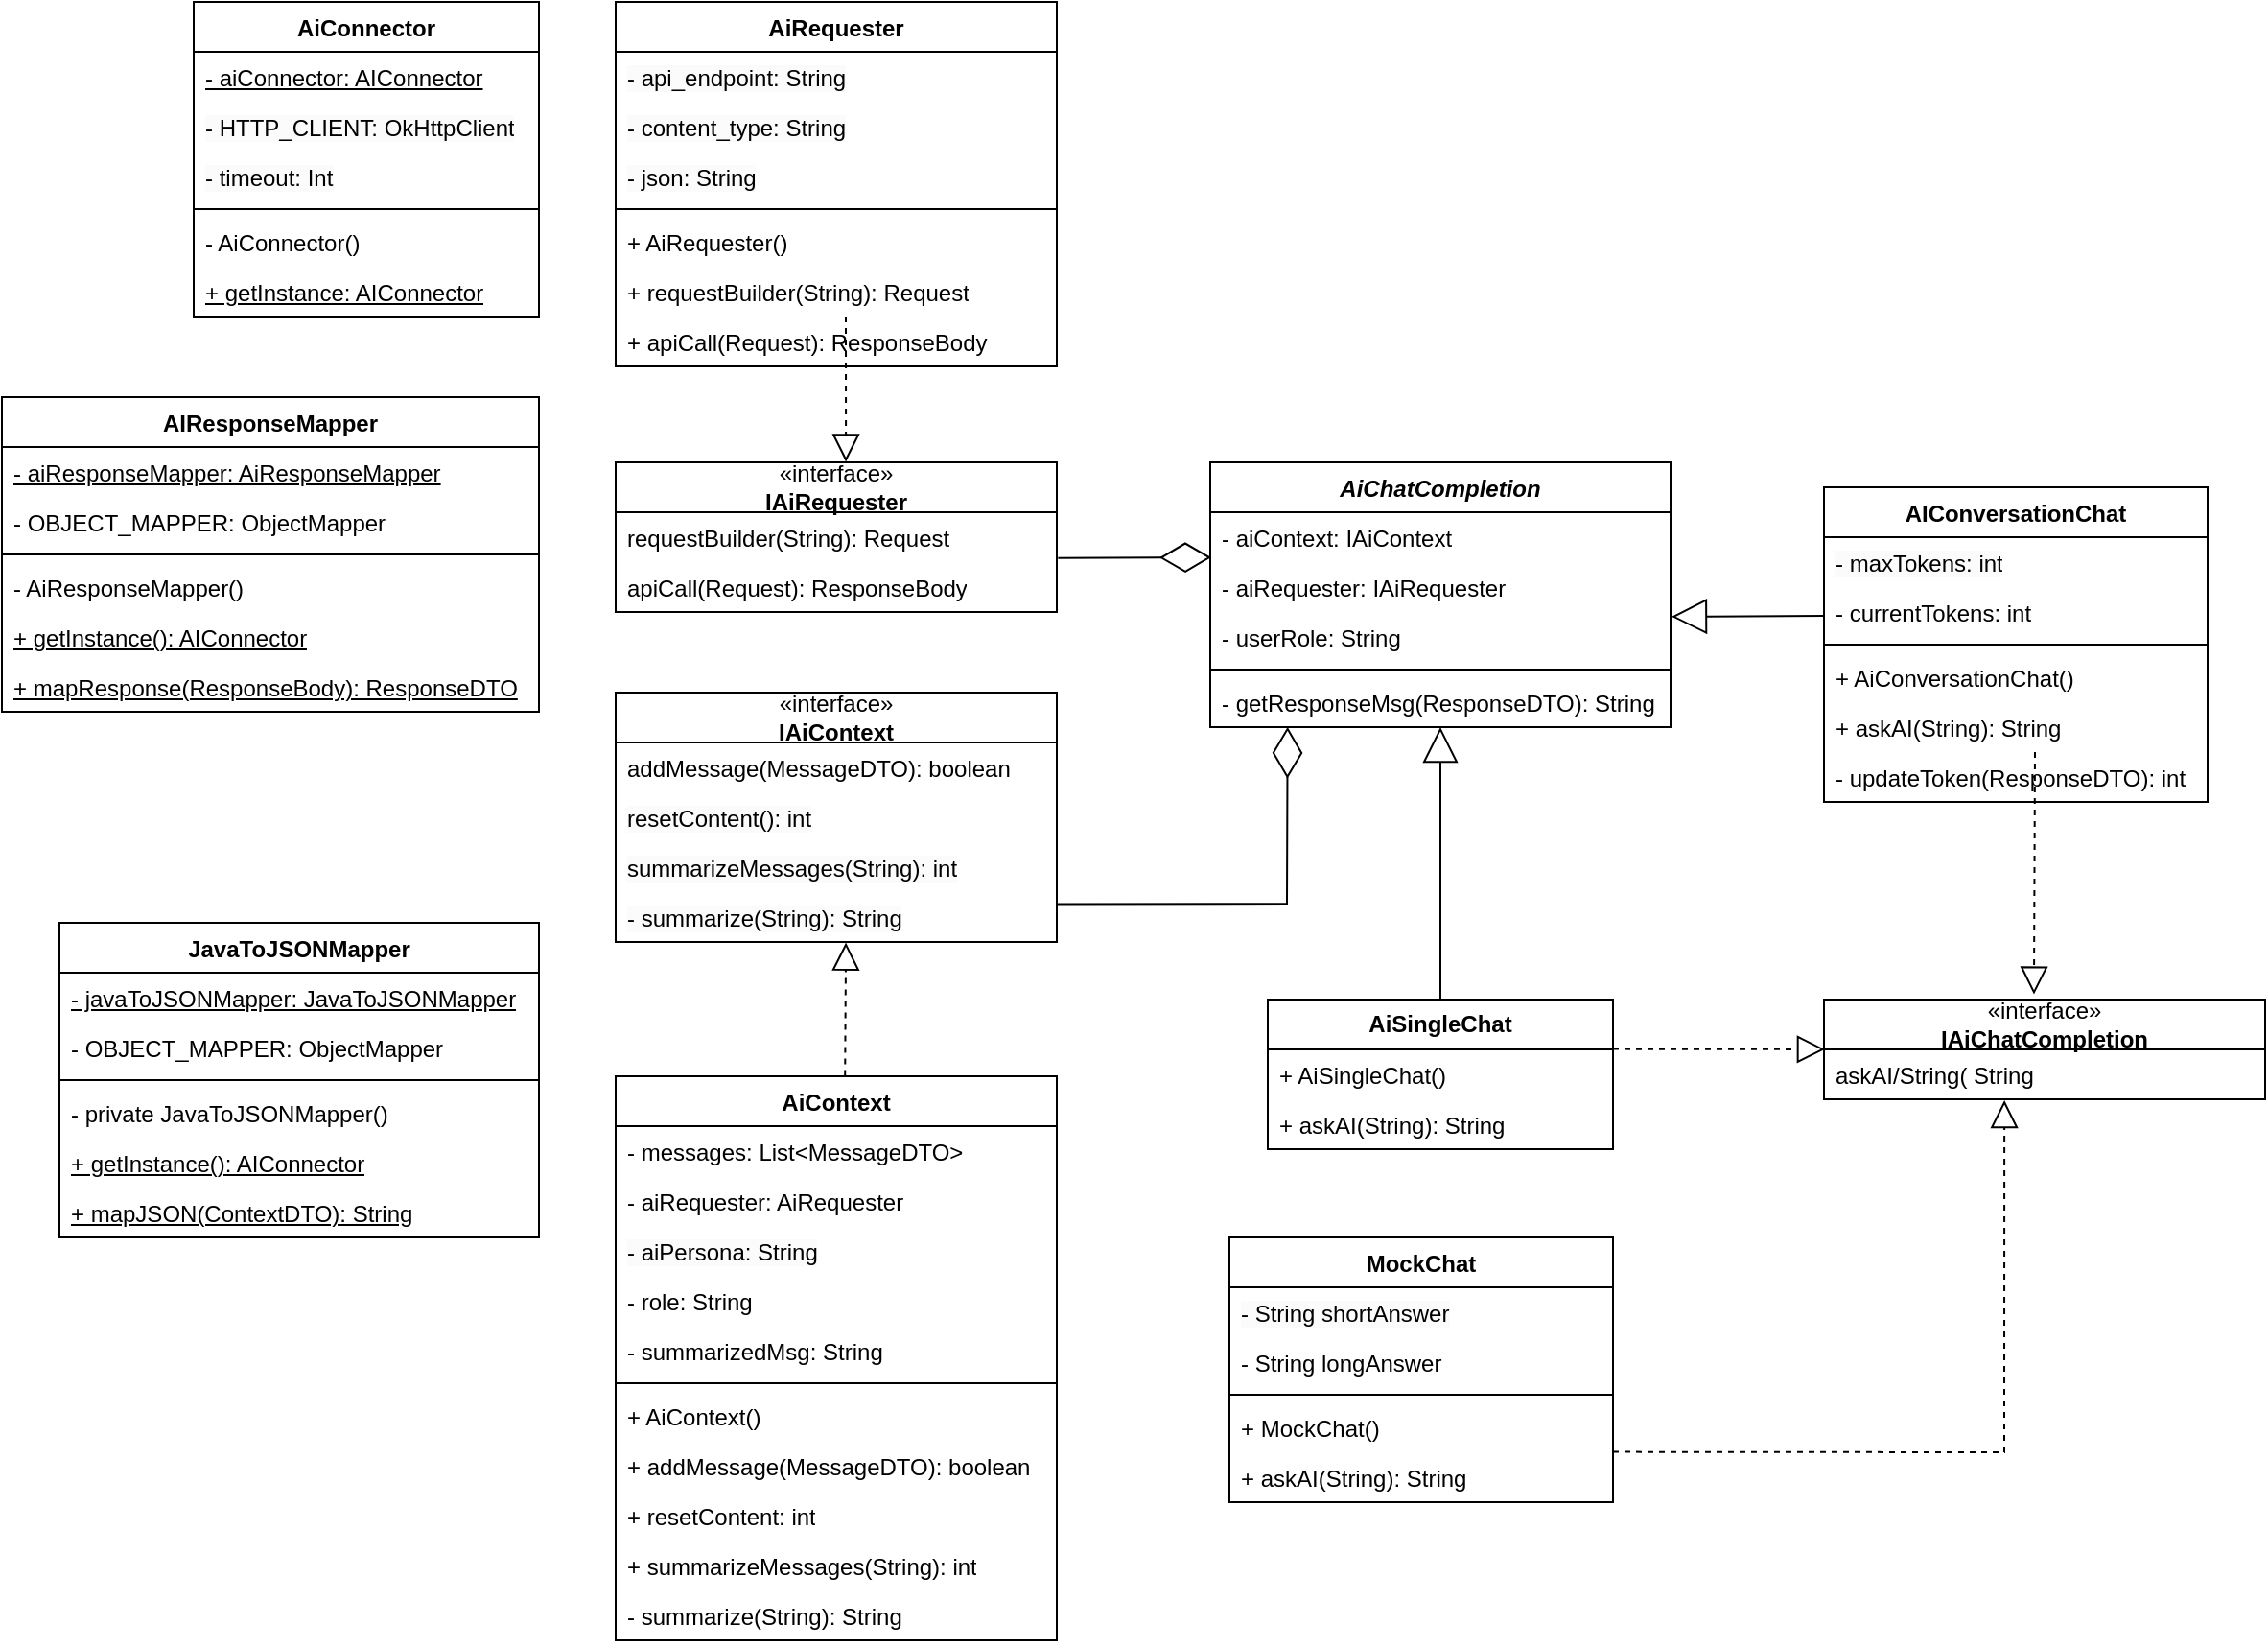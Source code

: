 <mxfile version="24.8.4">
  <diagram name="Seite-1" id="E8jS1rJoGQa-Ca-fYK5Y">
    <mxGraphModel dx="1121" dy="1788" grid="1" gridSize="10" guides="1" tooltips="1" connect="1" arrows="1" fold="1" page="1" pageScale="1" pageWidth="827" pageHeight="1169" math="0" shadow="0">
      <root>
        <mxCell id="0" />
        <mxCell id="1" parent="0" />
        <mxCell id="eQzQo118ROmYaVf0kCKT-9" value="AiConnector" style="swimlane;fontStyle=1;align=center;verticalAlign=top;childLayout=stackLayout;horizontal=1;startSize=26;horizontalStack=0;resizeParent=1;resizeParentMax=0;resizeLast=0;collapsible=1;marginBottom=0;whiteSpace=wrap;html=1;" parent="1" vertex="1">
          <mxGeometry x="460" y="-150" width="180" height="164" as="geometry" />
        </mxCell>
        <mxCell id="eQzQo118ROmYaVf0kCKT-10" value="&lt;u&gt;- aiConnector: AIConnector&lt;/u&gt;" style="text;strokeColor=none;fillColor=none;align=left;verticalAlign=top;spacingLeft=4;spacingRight=4;overflow=hidden;rotatable=0;points=[[0,0.5],[1,0.5]];portConstraint=eastwest;whiteSpace=wrap;html=1;" parent="eQzQo118ROmYaVf0kCKT-9" vertex="1">
          <mxGeometry y="26" width="180" height="26" as="geometry" />
        </mxCell>
        <mxCell id="eQzQo118ROmYaVf0kCKT-14" value="&lt;meta charset=&quot;utf-8&quot;&gt;&lt;span style=&quot;color: rgb(0, 0, 0); font-family: Helvetica; font-size: 12px; font-style: normal; font-variant-ligatures: normal; font-variant-caps: normal; font-weight: 400; letter-spacing: normal; orphans: 2; text-align: left; text-indent: 0px; text-transform: none; widows: 2; word-spacing: 0px; -webkit-text-stroke-width: 0px; white-space: normal; background-color: rgb(251, 251, 251); text-decoration-thickness: initial; text-decoration-style: initial; text-decoration-color: initial; display: inline !important; float: none;&quot;&gt;- HTTP_CLIENT: OkHttpClient&lt;/span&gt;" style="text;strokeColor=none;fillColor=none;align=left;verticalAlign=top;spacingLeft=4;spacingRight=4;overflow=hidden;rotatable=0;points=[[0,0.5],[1,0.5]];portConstraint=eastwest;whiteSpace=wrap;html=1;" parent="eQzQo118ROmYaVf0kCKT-9" vertex="1">
          <mxGeometry y="52" width="180" height="26" as="geometry" />
        </mxCell>
        <mxCell id="eQzQo118ROmYaVf0kCKT-15" value="&lt;meta charset=&quot;utf-8&quot;&gt;&lt;span style=&quot;color: rgb(0, 0, 0); font-family: Helvetica; font-size: 12px; font-style: normal; font-variant-ligatures: normal; font-variant-caps: normal; font-weight: 400; letter-spacing: normal; orphans: 2; text-align: left; text-indent: 0px; text-transform: none; widows: 2; word-spacing: 0px; -webkit-text-stroke-width: 0px; white-space: normal; background-color: rgb(251, 251, 251); text-decoration-thickness: initial; text-decoration-style: initial; text-decoration-color: initial; display: inline !important; float: none;&quot;&gt;- timeout: Int&lt;/span&gt;" style="text;strokeColor=none;fillColor=none;align=left;verticalAlign=top;spacingLeft=4;spacingRight=4;overflow=hidden;rotatable=0;points=[[0,0.5],[1,0.5]];portConstraint=eastwest;whiteSpace=wrap;html=1;" parent="eQzQo118ROmYaVf0kCKT-9" vertex="1">
          <mxGeometry y="78" width="180" height="26" as="geometry" />
        </mxCell>
        <mxCell id="eQzQo118ROmYaVf0kCKT-11" value="" style="line;strokeWidth=1;fillColor=none;align=left;verticalAlign=middle;spacingTop=-1;spacingLeft=3;spacingRight=3;rotatable=0;labelPosition=right;points=[];portConstraint=eastwest;strokeColor=inherit;" parent="eQzQo118ROmYaVf0kCKT-9" vertex="1">
          <mxGeometry y="104" width="180" height="8" as="geometry" />
        </mxCell>
        <mxCell id="M0S4lyaI5lNro2nw0RdP-35" value="- AiConnector()" style="text;strokeColor=none;fillColor=none;align=left;verticalAlign=top;spacingLeft=4;spacingRight=4;overflow=hidden;rotatable=0;points=[[0,0.5],[1,0.5]];portConstraint=eastwest;whiteSpace=wrap;html=1;" vertex="1" parent="eQzQo118ROmYaVf0kCKT-9">
          <mxGeometry y="112" width="180" height="26" as="geometry" />
        </mxCell>
        <mxCell id="eQzQo118ROmYaVf0kCKT-12" value="&lt;u&gt;+ getInstance: AIConnector&lt;/u&gt;" style="text;strokeColor=none;fillColor=none;align=left;verticalAlign=top;spacingLeft=4;spacingRight=4;overflow=hidden;rotatable=0;points=[[0,0.5],[1,0.5]];portConstraint=eastwest;whiteSpace=wrap;html=1;" parent="eQzQo118ROmYaVf0kCKT-9" vertex="1">
          <mxGeometry y="138" width="180" height="26" as="geometry" />
        </mxCell>
        <mxCell id="eQzQo118ROmYaVf0kCKT-39" value="AIResponseMapper" style="swimlane;fontStyle=1;align=center;verticalAlign=top;childLayout=stackLayout;horizontal=1;startSize=26;horizontalStack=0;resizeParent=1;resizeParentMax=0;resizeLast=0;collapsible=1;marginBottom=0;whiteSpace=wrap;html=1;" parent="1" vertex="1">
          <mxGeometry x="360" y="56" width="280" height="164" as="geometry" />
        </mxCell>
        <mxCell id="M0S4lyaI5lNro2nw0RdP-4" value="&lt;u&gt;- aiResponseMapper: AiResponseMapper&lt;/u&gt;" style="text;strokeColor=none;fillColor=none;align=left;verticalAlign=top;spacingLeft=4;spacingRight=4;overflow=hidden;rotatable=0;points=[[0,0.5],[1,0.5]];portConstraint=eastwest;whiteSpace=wrap;html=1;" vertex="1" parent="eQzQo118ROmYaVf0kCKT-39">
          <mxGeometry y="26" width="280" height="26" as="geometry" />
        </mxCell>
        <mxCell id="eQzQo118ROmYaVf0kCKT-40" value="- OBJECT_MAPPER: ObjectMapper" style="text;strokeColor=none;fillColor=none;align=left;verticalAlign=top;spacingLeft=4;spacingRight=4;overflow=hidden;rotatable=0;points=[[0,0.5],[1,0.5]];portConstraint=eastwest;whiteSpace=wrap;html=1;" parent="eQzQo118ROmYaVf0kCKT-39" vertex="1">
          <mxGeometry y="52" width="280" height="26" as="geometry" />
        </mxCell>
        <mxCell id="eQzQo118ROmYaVf0kCKT-41" value="" style="line;strokeWidth=1;fillColor=none;align=left;verticalAlign=middle;spacingTop=-1;spacingLeft=3;spacingRight=3;rotatable=0;labelPosition=right;points=[];portConstraint=eastwest;strokeColor=inherit;" parent="eQzQo118ROmYaVf0kCKT-39" vertex="1">
          <mxGeometry y="78" width="280" height="8" as="geometry" />
        </mxCell>
        <mxCell id="M0S4lyaI5lNro2nw0RdP-7" value="- AiResponseMapper()" style="text;strokeColor=none;fillColor=none;align=left;verticalAlign=top;spacingLeft=4;spacingRight=4;overflow=hidden;rotatable=0;points=[[0,0.5],[1,0.5]];portConstraint=eastwest;whiteSpace=wrap;html=1;" vertex="1" parent="eQzQo118ROmYaVf0kCKT-39">
          <mxGeometry y="86" width="280" height="26" as="geometry" />
        </mxCell>
        <mxCell id="rx8VLLd-Xjzy6bVb0RWl-25" value="&lt;u&gt;+ getInstance(): AIConnector&lt;/u&gt;" style="text;strokeColor=none;fillColor=none;align=left;verticalAlign=top;spacingLeft=4;spacingRight=4;overflow=hidden;rotatable=0;points=[[0,0.5],[1,0.5]];portConstraint=eastwest;whiteSpace=wrap;html=1;" parent="eQzQo118ROmYaVf0kCKT-39" vertex="1">
          <mxGeometry y="112" width="280" height="26" as="geometry" />
        </mxCell>
        <mxCell id="eQzQo118ROmYaVf0kCKT-42" value="&lt;u&gt;+ mapResponse(ResponseBody): ResponseDTO&lt;/u&gt;" style="text;strokeColor=none;fillColor=none;align=left;verticalAlign=top;spacingLeft=4;spacingRight=4;overflow=hidden;rotatable=0;points=[[0,0.5],[1,0.5]];portConstraint=eastwest;whiteSpace=wrap;html=1;" parent="eQzQo118ROmYaVf0kCKT-39" vertex="1">
          <mxGeometry y="138" width="280" height="26" as="geometry" />
        </mxCell>
        <mxCell id="rx8VLLd-Xjzy6bVb0RWl-1" value="AiContext" style="swimlane;fontStyle=1;align=center;verticalAlign=top;childLayout=stackLayout;horizontal=1;startSize=26;horizontalStack=0;resizeParent=1;resizeParentMax=0;resizeLast=0;collapsible=1;marginBottom=0;whiteSpace=wrap;html=1;" parent="1" vertex="1">
          <mxGeometry x="680" y="410" width="230" height="294" as="geometry" />
        </mxCell>
        <mxCell id="rx8VLLd-Xjzy6bVb0RWl-2" value="- messages: List&amp;lt;MessageDTO&amp;gt;" style="text;strokeColor=none;fillColor=none;align=left;verticalAlign=top;spacingLeft=4;spacingRight=4;overflow=hidden;rotatable=0;points=[[0,0.5],[1,0.5]];portConstraint=eastwest;whiteSpace=wrap;html=1;" parent="rx8VLLd-Xjzy6bVb0RWl-1" vertex="1">
          <mxGeometry y="26" width="230" height="26" as="geometry" />
        </mxCell>
        <mxCell id="M0S4lyaI5lNro2nw0RdP-1" value="- aiRequester: AiRequester&lt;div&gt;&lt;br&gt;&lt;/div&gt;" style="text;strokeColor=none;fillColor=none;align=left;verticalAlign=top;spacingLeft=4;spacingRight=4;overflow=hidden;rotatable=0;points=[[0,0.5],[1,0.5]];portConstraint=eastwest;whiteSpace=wrap;html=1;" vertex="1" parent="rx8VLLd-Xjzy6bVb0RWl-1">
          <mxGeometry y="52" width="230" height="26" as="geometry" />
        </mxCell>
        <mxCell id="rx8VLLd-Xjzy6bVb0RWl-3" value="&lt;span style=&quot;color: rgb(0, 0, 0); font-family: Helvetica; font-size: 12px; font-style: normal; font-variant-ligatures: normal; font-variant-caps: normal; font-weight: 400; letter-spacing: normal; orphans: 2; text-align: left; text-indent: 0px; text-transform: none; widows: 2; word-spacing: 0px; -webkit-text-stroke-width: 0px; white-space: normal; background-color: rgb(251, 251, 251); text-decoration-thickness: initial; text-decoration-style: initial; text-decoration-color: initial; display: inline !important; float: none;&quot;&gt;- aiPersona: String&lt;/span&gt;" style="text;strokeColor=none;fillColor=none;align=left;verticalAlign=top;spacingLeft=4;spacingRight=4;overflow=hidden;rotatable=0;points=[[0,0.5],[1,0.5]];portConstraint=eastwest;whiteSpace=wrap;html=1;" parent="rx8VLLd-Xjzy6bVb0RWl-1" vertex="1">
          <mxGeometry y="78" width="230" height="26" as="geometry" />
        </mxCell>
        <mxCell id="P8J7dN06Iqd_PMCmUy97-24" value="- role: String" style="text;strokeColor=none;fillColor=none;align=left;verticalAlign=top;spacingLeft=4;spacingRight=4;overflow=hidden;rotatable=0;points=[[0,0.5],[1,0.5]];portConstraint=eastwest;whiteSpace=wrap;html=1;" parent="rx8VLLd-Xjzy6bVb0RWl-1" vertex="1">
          <mxGeometry y="104" width="230" height="26" as="geometry" />
        </mxCell>
        <mxCell id="M0S4lyaI5lNro2nw0RdP-2" value="- summarizedMsg: String" style="text;strokeColor=none;fillColor=none;align=left;verticalAlign=top;spacingLeft=4;spacingRight=4;overflow=hidden;rotatable=0;points=[[0,0.5],[1,0.5]];portConstraint=eastwest;whiteSpace=wrap;html=1;" vertex="1" parent="rx8VLLd-Xjzy6bVb0RWl-1">
          <mxGeometry y="130" width="230" height="26" as="geometry" />
        </mxCell>
        <mxCell id="rx8VLLd-Xjzy6bVb0RWl-8" value="" style="line;strokeWidth=1;fillColor=none;align=left;verticalAlign=middle;spacingTop=-1;spacingLeft=3;spacingRight=3;rotatable=0;labelPosition=right;points=[];portConstraint=eastwest;strokeColor=inherit;" parent="rx8VLLd-Xjzy6bVb0RWl-1" vertex="1">
          <mxGeometry y="156" width="230" height="8" as="geometry" />
        </mxCell>
        <mxCell id="M0S4lyaI5lNro2nw0RdP-39" value="+ AiContext()" style="text;strokeColor=none;fillColor=none;align=left;verticalAlign=top;spacingLeft=4;spacingRight=4;overflow=hidden;rotatable=0;points=[[0,0.5],[1,0.5]];portConstraint=eastwest;whiteSpace=wrap;html=1;" vertex="1" parent="rx8VLLd-Xjzy6bVb0RWl-1">
          <mxGeometry y="164" width="230" height="26" as="geometry" />
        </mxCell>
        <mxCell id="rx8VLLd-Xjzy6bVb0RWl-9" value="+ addMessage(MessageDTO): boolean" style="text;strokeColor=none;fillColor=none;align=left;verticalAlign=top;spacingLeft=4;spacingRight=4;overflow=hidden;rotatable=0;points=[[0,0.5],[1,0.5]];portConstraint=eastwest;whiteSpace=wrap;html=1;" parent="rx8VLLd-Xjzy6bVb0RWl-1" vertex="1">
          <mxGeometry y="190" width="230" height="26" as="geometry" />
        </mxCell>
        <mxCell id="rx8VLLd-Xjzy6bVb0RWl-10" value="+ resetContent: int" style="text;strokeColor=none;fillColor=none;align=left;verticalAlign=top;spacingLeft=4;spacingRight=4;overflow=hidden;rotatable=0;points=[[0,0.5],[1,0.5]];portConstraint=eastwest;whiteSpace=wrap;html=1;" parent="rx8VLLd-Xjzy6bVb0RWl-1" vertex="1">
          <mxGeometry y="216" width="230" height="26" as="geometry" />
        </mxCell>
        <mxCell id="P8J7dN06Iqd_PMCmUy97-20" value="+ summarizeMessages(String): int" style="text;strokeColor=none;fillColor=none;align=left;verticalAlign=top;spacingLeft=4;spacingRight=4;overflow=hidden;rotatable=0;points=[[0,0.5],[1,0.5]];portConstraint=eastwest;whiteSpace=wrap;html=1;" parent="rx8VLLd-Xjzy6bVb0RWl-1" vertex="1">
          <mxGeometry y="242" width="230" height="26" as="geometry" />
        </mxCell>
        <mxCell id="rx8VLLd-Xjzy6bVb0RWl-12" value="- summarize(String): String" style="text;strokeColor=none;fillColor=none;align=left;verticalAlign=top;spacingLeft=4;spacingRight=4;overflow=hidden;rotatable=0;points=[[0,0.5],[1,0.5]];portConstraint=eastwest;whiteSpace=wrap;html=1;" parent="rx8VLLd-Xjzy6bVb0RWl-1" vertex="1">
          <mxGeometry y="268" width="230" height="26" as="geometry" />
        </mxCell>
        <mxCell id="rx8VLLd-Xjzy6bVb0RWl-26" value="JavaToJSONMapper" style="swimlane;fontStyle=1;align=center;verticalAlign=top;childLayout=stackLayout;horizontal=1;startSize=26;horizontalStack=0;resizeParent=1;resizeParentMax=0;resizeLast=0;collapsible=1;marginBottom=0;whiteSpace=wrap;html=1;" parent="1" vertex="1">
          <mxGeometry x="390" y="330" width="250" height="164" as="geometry" />
        </mxCell>
        <mxCell id="M0S4lyaI5lNro2nw0RdP-5" value="&lt;u&gt;- javaToJSONMapper: JavaToJSONMapper&lt;/u&gt;" style="text;strokeColor=none;fillColor=none;align=left;verticalAlign=top;spacingLeft=4;spacingRight=4;overflow=hidden;rotatable=0;points=[[0,0.5],[1,0.5]];portConstraint=eastwest;whiteSpace=wrap;html=1;" vertex="1" parent="rx8VLLd-Xjzy6bVb0RWl-26">
          <mxGeometry y="26" width="250" height="26" as="geometry" />
        </mxCell>
        <mxCell id="rx8VLLd-Xjzy6bVb0RWl-27" value="- OBJECT_MAPPER: ObjectMapper" style="text;strokeColor=none;fillColor=none;align=left;verticalAlign=top;spacingLeft=4;spacingRight=4;overflow=hidden;rotatable=0;points=[[0,0.5],[1,0.5]];portConstraint=eastwest;whiteSpace=wrap;html=1;" parent="rx8VLLd-Xjzy6bVb0RWl-26" vertex="1">
          <mxGeometry y="52" width="250" height="26" as="geometry" />
        </mxCell>
        <mxCell id="rx8VLLd-Xjzy6bVb0RWl-28" value="" style="line;strokeWidth=1;fillColor=none;align=left;verticalAlign=middle;spacingTop=-1;spacingLeft=3;spacingRight=3;rotatable=0;labelPosition=right;points=[];portConstraint=eastwest;strokeColor=inherit;" parent="rx8VLLd-Xjzy6bVb0RWl-26" vertex="1">
          <mxGeometry y="78" width="250" height="8" as="geometry" />
        </mxCell>
        <mxCell id="M0S4lyaI5lNro2nw0RdP-6" value="- private JavaToJSONMapper()" style="text;strokeColor=none;fillColor=none;align=left;verticalAlign=top;spacingLeft=4;spacingRight=4;overflow=hidden;rotatable=0;points=[[0,0.5],[1,0.5]];portConstraint=eastwest;whiteSpace=wrap;html=1;" vertex="1" parent="rx8VLLd-Xjzy6bVb0RWl-26">
          <mxGeometry y="86" width="250" height="26" as="geometry" />
        </mxCell>
        <mxCell id="rx8VLLd-Xjzy6bVb0RWl-29" value="&lt;u&gt;+ getInstance(): AIConnector&lt;/u&gt;" style="text;strokeColor=none;fillColor=none;align=left;verticalAlign=top;spacingLeft=4;spacingRight=4;overflow=hidden;rotatable=0;points=[[0,0.5],[1,0.5]];portConstraint=eastwest;whiteSpace=wrap;html=1;" parent="rx8VLLd-Xjzy6bVb0RWl-26" vertex="1">
          <mxGeometry y="112" width="250" height="26" as="geometry" />
        </mxCell>
        <mxCell id="rx8VLLd-Xjzy6bVb0RWl-30" value="&lt;u&gt;+ mapJSON(ContextDTO): String&lt;/u&gt;" style="text;strokeColor=none;fillColor=none;align=left;verticalAlign=top;spacingLeft=4;spacingRight=4;overflow=hidden;rotatable=0;points=[[0,0.5],[1,0.5]];portConstraint=eastwest;whiteSpace=wrap;html=1;" parent="rx8VLLd-Xjzy6bVb0RWl-26" vertex="1">
          <mxGeometry y="138" width="250" height="26" as="geometry" />
        </mxCell>
        <mxCell id="rx8VLLd-Xjzy6bVb0RWl-31" value="&lt;i&gt;AiChatCompletion&lt;/i&gt;" style="swimlane;fontStyle=1;align=center;verticalAlign=top;childLayout=stackLayout;horizontal=1;startSize=26;horizontalStack=0;resizeParent=1;resizeParentMax=0;resizeLast=0;collapsible=1;marginBottom=0;whiteSpace=wrap;html=1;" parent="1" vertex="1">
          <mxGeometry x="990" y="90" width="240" height="138" as="geometry" />
        </mxCell>
        <mxCell id="rx8VLLd-Xjzy6bVb0RWl-32" value="- aiContext: IAiContext" style="text;strokeColor=none;fillColor=none;align=left;verticalAlign=top;spacingLeft=4;spacingRight=4;overflow=hidden;rotatable=0;points=[[0,0.5],[1,0.5]];portConstraint=eastwest;whiteSpace=wrap;html=1;" parent="rx8VLLd-Xjzy6bVb0RWl-31" vertex="1">
          <mxGeometry y="26" width="240" height="26" as="geometry" />
        </mxCell>
        <mxCell id="rx8VLLd-Xjzy6bVb0RWl-57" value="- aiRequester: IAiRequester" style="text;strokeColor=none;fillColor=none;align=left;verticalAlign=top;spacingLeft=4;spacingRight=4;overflow=hidden;rotatable=0;points=[[0,0.5],[1,0.5]];portConstraint=eastwest;whiteSpace=wrap;html=1;" parent="rx8VLLd-Xjzy6bVb0RWl-31" vertex="1">
          <mxGeometry y="52" width="240" height="26" as="geometry" />
        </mxCell>
        <mxCell id="M0S4lyaI5lNro2nw0RdP-3" value="- userRole: String" style="text;strokeColor=none;fillColor=none;align=left;verticalAlign=top;spacingLeft=4;spacingRight=4;overflow=hidden;rotatable=0;points=[[0,0.5],[1,0.5]];portConstraint=eastwest;whiteSpace=wrap;html=1;" vertex="1" parent="rx8VLLd-Xjzy6bVb0RWl-31">
          <mxGeometry y="78" width="240" height="26" as="geometry" />
        </mxCell>
        <mxCell id="rx8VLLd-Xjzy6bVb0RWl-34" value="" style="line;strokeWidth=1;fillColor=none;align=left;verticalAlign=middle;spacingTop=-1;spacingLeft=3;spacingRight=3;rotatable=0;labelPosition=right;points=[];portConstraint=eastwest;strokeColor=inherit;" parent="rx8VLLd-Xjzy6bVb0RWl-31" vertex="1">
          <mxGeometry y="104" width="240" height="8" as="geometry" />
        </mxCell>
        <mxCell id="rx8VLLd-Xjzy6bVb0RWl-58" value="- getResponseMsg(ResponseDTO): String" style="text;strokeColor=none;fillColor=none;align=left;verticalAlign=top;spacingLeft=4;spacingRight=4;overflow=hidden;rotatable=0;points=[[0,0.5],[1,0.5]];portConstraint=eastwest;whiteSpace=wrap;html=1;" parent="rx8VLLd-Xjzy6bVb0RWl-31" vertex="1">
          <mxGeometry y="112" width="240" height="26" as="geometry" />
        </mxCell>
        <mxCell id="rx8VLLd-Xjzy6bVb0RWl-45" value="&lt;b&gt;AiSingleChat&lt;/b&gt;" style="swimlane;fontStyle=0;childLayout=stackLayout;horizontal=1;startSize=26;fillColor=none;horizontalStack=0;resizeParent=1;resizeParentMax=0;resizeLast=0;collapsible=1;marginBottom=0;whiteSpace=wrap;html=1;" parent="1" vertex="1">
          <mxGeometry x="1020" y="370" width="180" height="78" as="geometry" />
        </mxCell>
        <mxCell id="M0S4lyaI5lNro2nw0RdP-59" value="+ AiSingleChat()" style="text;strokeColor=none;fillColor=none;align=left;verticalAlign=top;spacingLeft=4;spacingRight=4;overflow=hidden;rotatable=0;points=[[0,0.5],[1,0.5]];portConstraint=eastwest;whiteSpace=wrap;html=1;" vertex="1" parent="rx8VLLd-Xjzy6bVb0RWl-45">
          <mxGeometry y="26" width="180" height="26" as="geometry" />
        </mxCell>
        <mxCell id="rx8VLLd-Xjzy6bVb0RWl-46" value="+ askAI(String): String" style="text;strokeColor=none;fillColor=none;align=left;verticalAlign=top;spacingLeft=4;spacingRight=4;overflow=hidden;rotatable=0;points=[[0,0.5],[1,0.5]];portConstraint=eastwest;whiteSpace=wrap;html=1;" parent="rx8VLLd-Xjzy6bVb0RWl-45" vertex="1">
          <mxGeometry y="52" width="180" height="26" as="geometry" />
        </mxCell>
        <mxCell id="rx8VLLd-Xjzy6bVb0RWl-49" value="&lt;b&gt;AIConversationChat&lt;/b&gt;" style="swimlane;fontStyle=0;align=center;verticalAlign=top;childLayout=stackLayout;horizontal=1;startSize=26;horizontalStack=0;resizeParent=1;resizeParentMax=0;resizeLast=0;collapsible=1;marginBottom=0;whiteSpace=wrap;html=1;" parent="1" vertex="1">
          <mxGeometry x="1310" y="103" width="200" height="164" as="geometry" />
        </mxCell>
        <mxCell id="rx8VLLd-Xjzy6bVb0RWl-51" value="&lt;span style=&quot;color: rgb(0, 0, 0); font-family: Helvetica; font-size: 12px; font-style: normal; font-variant-ligatures: normal; font-variant-caps: normal; font-weight: 400; letter-spacing: normal; orphans: 2; text-align: left; text-indent: 0px; text-transform: none; widows: 2; word-spacing: 0px; -webkit-text-stroke-width: 0px; white-space: normal; background-color: rgb(251, 251, 251); text-decoration-thickness: initial; text-decoration-style: initial; text-decoration-color: initial; display: inline !important; float: none;&quot;&gt;- maxTokens: int&lt;/span&gt;" style="text;strokeColor=none;fillColor=none;align=left;verticalAlign=top;spacingLeft=4;spacingRight=4;overflow=hidden;rotatable=0;points=[[0,0.5],[1,0.5]];portConstraint=eastwest;whiteSpace=wrap;html=1;" parent="rx8VLLd-Xjzy6bVb0RWl-49" vertex="1">
          <mxGeometry y="26" width="200" height="26" as="geometry" />
        </mxCell>
        <mxCell id="rx8VLLd-Xjzy6bVb0RWl-52" value="- currentTokens: int" style="text;strokeColor=none;fillColor=none;align=left;verticalAlign=top;spacingLeft=4;spacingRight=4;overflow=hidden;rotatable=0;points=[[0,0.5],[1,0.5]];portConstraint=eastwest;whiteSpace=wrap;html=1;" parent="rx8VLLd-Xjzy6bVb0RWl-49" vertex="1">
          <mxGeometry y="52" width="200" height="26" as="geometry" />
        </mxCell>
        <mxCell id="rx8VLLd-Xjzy6bVb0RWl-53" value="" style="line;strokeWidth=1;fillColor=none;align=left;verticalAlign=middle;spacingTop=-1;spacingLeft=3;spacingRight=3;rotatable=0;labelPosition=right;points=[];portConstraint=eastwest;strokeColor=inherit;" parent="rx8VLLd-Xjzy6bVb0RWl-49" vertex="1">
          <mxGeometry y="78" width="200" height="8" as="geometry" />
        </mxCell>
        <mxCell id="M0S4lyaI5lNro2nw0RdP-60" value="&lt;span style=&quot;font-style: normal;&quot;&gt;+ AiConversationChat()&lt;/span&gt;" style="text;strokeColor=none;fillColor=none;align=left;verticalAlign=top;spacingLeft=4;spacingRight=4;overflow=hidden;rotatable=0;points=[[0,0.5],[1,0.5]];portConstraint=eastwest;whiteSpace=wrap;html=1;fontStyle=2" vertex="1" parent="rx8VLLd-Xjzy6bVb0RWl-49">
          <mxGeometry y="86" width="200" height="26" as="geometry" />
        </mxCell>
        <mxCell id="rx8VLLd-Xjzy6bVb0RWl-54" value="&lt;span style=&quot;font-style: normal;&quot;&gt;+ askAI(String): String&lt;/span&gt;" style="text;strokeColor=none;fillColor=none;align=left;verticalAlign=top;spacingLeft=4;spacingRight=4;overflow=hidden;rotatable=0;points=[[0,0.5],[1,0.5]];portConstraint=eastwest;whiteSpace=wrap;html=1;fontStyle=2" parent="rx8VLLd-Xjzy6bVb0RWl-49" vertex="1">
          <mxGeometry y="112" width="200" height="26" as="geometry" />
        </mxCell>
        <mxCell id="rx8VLLd-Xjzy6bVb0RWl-60" value="&lt;span style=&quot;font-style: normal;&quot;&gt;- updateToken(ResponseDTO): int&lt;/span&gt;" style="text;strokeColor=none;fillColor=none;align=left;verticalAlign=top;spacingLeft=4;spacingRight=4;overflow=hidden;rotatable=0;points=[[0,0.5],[1,0.5]];portConstraint=eastwest;whiteSpace=wrap;html=1;fontStyle=2" parent="rx8VLLd-Xjzy6bVb0RWl-49" vertex="1">
          <mxGeometry y="138" width="200" height="26" as="geometry" />
        </mxCell>
        <mxCell id="P8J7dN06Iqd_PMCmUy97-4" value="AiRequester" style="swimlane;fontStyle=1;align=center;verticalAlign=top;childLayout=stackLayout;horizontal=1;startSize=26;horizontalStack=0;resizeParent=1;resizeParentMax=0;resizeLast=0;collapsible=1;marginBottom=0;whiteSpace=wrap;html=1;" parent="1" vertex="1">
          <mxGeometry x="680" y="-150" width="230" height="190" as="geometry" />
        </mxCell>
        <mxCell id="P8J7dN06Iqd_PMCmUy97-23" value="&lt;span style=&quot;color: rgb(0, 0, 0); font-family: Helvetica; font-size: 12px; font-style: normal; font-variant-ligatures: normal; font-variant-caps: normal; font-weight: 400; letter-spacing: normal; orphans: 2; text-align: left; text-indent: 0px; text-transform: none; widows: 2; word-spacing: 0px; -webkit-text-stroke-width: 0px; white-space: normal; background-color: rgb(251, 251, 251); text-decoration-thickness: initial; text-decoration-style: initial; text-decoration-color: initial; display: inline !important; float: none;&quot;&gt;- api_endpoint: String&lt;/span&gt;" style="text;strokeColor=none;fillColor=none;align=left;verticalAlign=top;spacingLeft=4;spacingRight=4;overflow=hidden;rotatable=0;points=[[0,0.5],[1,0.5]];portConstraint=eastwest;whiteSpace=wrap;html=1;" parent="P8J7dN06Iqd_PMCmUy97-4" vertex="1">
          <mxGeometry y="26" width="230" height="26" as="geometry" />
        </mxCell>
        <mxCell id="P8J7dN06Iqd_PMCmUy97-22" value="&lt;span style=&quot;color: rgb(0, 0, 0); font-family: Helvetica; font-size: 12px; font-style: normal; font-variant-ligatures: normal; font-variant-caps: normal; font-weight: 400; letter-spacing: normal; orphans: 2; text-align: left; text-indent: 0px; text-transform: none; widows: 2; word-spacing: 0px; -webkit-text-stroke-width: 0px; white-space: normal; background-color: rgb(251, 251, 251); text-decoration-thickness: initial; text-decoration-style: initial; text-decoration-color: initial; display: inline !important; float: none;&quot;&gt;- content_type: String&lt;/span&gt;" style="text;strokeColor=none;fillColor=none;align=left;verticalAlign=top;spacingLeft=4;spacingRight=4;overflow=hidden;rotatable=0;points=[[0,0.5],[1,0.5]];portConstraint=eastwest;whiteSpace=wrap;html=1;" parent="P8J7dN06Iqd_PMCmUy97-4" vertex="1">
          <mxGeometry y="52" width="230" height="26" as="geometry" />
        </mxCell>
        <mxCell id="P8J7dN06Iqd_PMCmUy97-21" value="&lt;meta charset=&quot;utf-8&quot;&gt;&lt;span style=&quot;color: rgb(0, 0, 0); font-family: Helvetica; font-size: 12px; font-style: normal; font-variant-ligatures: normal; font-variant-caps: normal; font-weight: 400; letter-spacing: normal; orphans: 2; text-align: left; text-indent: 0px; text-transform: none; widows: 2; word-spacing: 0px; -webkit-text-stroke-width: 0px; white-space: normal; background-color: rgb(251, 251, 251); text-decoration-thickness: initial; text-decoration-style: initial; text-decoration-color: initial; display: inline !important; float: none;&quot;&gt;- json: String&lt;/span&gt;" style="text;strokeColor=none;fillColor=none;align=left;verticalAlign=top;spacingLeft=4;spacingRight=4;overflow=hidden;rotatable=0;points=[[0,0.5],[1,0.5]];portConstraint=eastwest;whiteSpace=wrap;html=1;" parent="P8J7dN06Iqd_PMCmUy97-4" vertex="1">
          <mxGeometry y="78" width="230" height="26" as="geometry" />
        </mxCell>
        <mxCell id="P8J7dN06Iqd_PMCmUy97-7" value="" style="line;strokeWidth=1;fillColor=none;align=left;verticalAlign=middle;spacingTop=-1;spacingLeft=3;spacingRight=3;rotatable=0;labelPosition=right;points=[];portConstraint=eastwest;strokeColor=inherit;" parent="P8J7dN06Iqd_PMCmUy97-4" vertex="1">
          <mxGeometry y="104" width="230" height="8" as="geometry" />
        </mxCell>
        <mxCell id="M0S4lyaI5lNro2nw0RdP-36" value="+ AiRequester()" style="text;strokeColor=none;fillColor=none;align=left;verticalAlign=top;spacingLeft=4;spacingRight=4;overflow=hidden;rotatable=0;points=[[0,0.5],[1,0.5]];portConstraint=eastwest;whiteSpace=wrap;html=1;" vertex="1" parent="P8J7dN06Iqd_PMCmUy97-4">
          <mxGeometry y="112" width="230" height="26" as="geometry" />
        </mxCell>
        <mxCell id="P8J7dN06Iqd_PMCmUy97-9" value="+ requestBuilder(String): Request" style="text;strokeColor=none;fillColor=none;align=left;verticalAlign=top;spacingLeft=4;spacingRight=4;overflow=hidden;rotatable=0;points=[[0,0.5],[1,0.5]];portConstraint=eastwest;whiteSpace=wrap;html=1;" parent="P8J7dN06Iqd_PMCmUy97-4" vertex="1">
          <mxGeometry y="138" width="230" height="26" as="geometry" />
        </mxCell>
        <mxCell id="P8J7dN06Iqd_PMCmUy97-10" value="+ apiCall(Request): ResponseBody" style="text;strokeColor=none;fillColor=none;align=left;verticalAlign=top;spacingLeft=4;spacingRight=4;overflow=hidden;rotatable=0;points=[[0,0.5],[1,0.5]];portConstraint=eastwest;whiteSpace=wrap;html=1;" parent="P8J7dN06Iqd_PMCmUy97-4" vertex="1">
          <mxGeometry y="164" width="230" height="26" as="geometry" />
        </mxCell>
        <mxCell id="P8J7dN06Iqd_PMCmUy97-16" value="" style="endArrow=block;endSize=16;endFill=0;html=1;rounded=0;exitX=0.5;exitY=0;exitDx=0;exitDy=0;entryX=0.5;entryY=1;entryDx=0;entryDy=0;" parent="1" source="rx8VLLd-Xjzy6bVb0RWl-45" target="rx8VLLd-Xjzy6bVb0RWl-31" edge="1">
          <mxGeometry width="160" relative="1" as="geometry">
            <mxPoint x="810" y="320" as="sourcePoint" />
            <mxPoint x="1110" y="280" as="targetPoint" />
          </mxGeometry>
        </mxCell>
        <mxCell id="P8J7dN06Iqd_PMCmUy97-17" value="" style="endArrow=block;endSize=16;endFill=0;html=1;rounded=0;exitX=0;exitY=0.577;exitDx=0;exitDy=0;exitPerimeter=0;entryX=1.002;entryY=0.093;entryDx=0;entryDy=0;entryPerimeter=0;" parent="1" source="rx8VLLd-Xjzy6bVb0RWl-52" edge="1">
          <mxGeometry width="160" relative="1" as="geometry">
            <mxPoint x="1290" y="170" as="sourcePoint" />
            <mxPoint x="1230.48" y="170.418" as="targetPoint" />
          </mxGeometry>
        </mxCell>
        <mxCell id="P8J7dN06Iqd_PMCmUy97-18" value="" style="endArrow=diamondThin;endFill=0;endSize=24;html=1;rounded=0;exitX=1.003;exitY=-0.08;exitDx=0;exitDy=0;exitPerimeter=0;entryX=1.002;entryY=0.906;entryDx=0;entryDy=0;entryPerimeter=0;" parent="1" edge="1" source="M0S4lyaI5lNro2nw0RdP-11">
          <mxGeometry width="160" relative="1" as="geometry">
            <mxPoint x="899.78" y="160.27" as="sourcePoint" />
            <mxPoint x="990.48" y="139.556" as="targetPoint" />
          </mxGeometry>
        </mxCell>
        <mxCell id="P8J7dN06Iqd_PMCmUy97-19" value="" style="endArrow=diamondThin;endFill=0;endSize=24;html=1;rounded=0;entryX=0.168;entryY=0.998;entryDx=0;entryDy=0;entryPerimeter=0;exitX=1.002;exitY=0.239;exitDx=0;exitDy=0;exitPerimeter=0;" parent="1" target="rx8VLLd-Xjzy6bVb0RWl-58" edge="1" source="M0S4lyaI5lNro2nw0RdP-21">
          <mxGeometry width="160" relative="1" as="geometry">
            <mxPoint x="911" y="320" as="sourcePoint" />
            <mxPoint x="1080" y="320" as="targetPoint" />
            <Array as="points">
              <mxPoint x="1030" y="320" />
            </Array>
          </mxGeometry>
        </mxCell>
        <mxCell id="M0S4lyaI5lNro2nw0RdP-9" value="«interface»&lt;br&gt;&lt;b&gt;IAiRequester&lt;/b&gt;" style="swimlane;fontStyle=0;childLayout=stackLayout;horizontal=1;startSize=26;fillColor=none;horizontalStack=0;resizeParent=1;resizeParentMax=0;resizeLast=0;collapsible=1;marginBottom=0;whiteSpace=wrap;html=1;" vertex="1" parent="1">
          <mxGeometry x="680" y="90" width="230" height="78" as="geometry" />
        </mxCell>
        <mxCell id="M0S4lyaI5lNro2nw0RdP-10" value="requestBuilder(String): Request" style="text;strokeColor=none;fillColor=none;align=left;verticalAlign=top;spacingLeft=4;spacingRight=4;overflow=hidden;rotatable=0;points=[[0,0.5],[1,0.5]];portConstraint=eastwest;whiteSpace=wrap;html=1;" vertex="1" parent="M0S4lyaI5lNro2nw0RdP-9">
          <mxGeometry y="26" width="230" height="26" as="geometry" />
        </mxCell>
        <mxCell id="M0S4lyaI5lNro2nw0RdP-11" value="apiCall(Request): ResponseBody" style="text;strokeColor=none;fillColor=none;align=left;verticalAlign=top;spacingLeft=4;spacingRight=4;overflow=hidden;rotatable=0;points=[[0,0.5],[1,0.5]];portConstraint=eastwest;whiteSpace=wrap;html=1;" vertex="1" parent="M0S4lyaI5lNro2nw0RdP-9">
          <mxGeometry y="52" width="230" height="26" as="geometry" />
        </mxCell>
        <mxCell id="M0S4lyaI5lNro2nw0RdP-14" value="«interface»&lt;br&gt;&lt;b&gt;IAiContext&lt;/b&gt;" style="swimlane;fontStyle=0;childLayout=stackLayout;horizontal=1;startSize=26;fillColor=none;horizontalStack=0;resizeParent=1;resizeParentMax=0;resizeLast=0;collapsible=1;marginBottom=0;whiteSpace=wrap;html=1;" vertex="1" parent="1">
          <mxGeometry x="680" y="210" width="230" height="130" as="geometry" />
        </mxCell>
        <mxCell id="M0S4lyaI5lNro2nw0RdP-15" value="addMessage(MessageDTO): boolean" style="text;strokeColor=none;fillColor=none;align=left;verticalAlign=top;spacingLeft=4;spacingRight=4;overflow=hidden;rotatable=0;points=[[0,0.5],[1,0.5]];portConstraint=eastwest;whiteSpace=wrap;html=1;" vertex="1" parent="M0S4lyaI5lNro2nw0RdP-14">
          <mxGeometry y="26" width="230" height="26" as="geometry" />
        </mxCell>
        <mxCell id="M0S4lyaI5lNro2nw0RdP-23" value="&lt;span style=&quot;color: rgb(0, 0, 0); font-family: Helvetica; font-size: 12px; font-style: normal; font-variant-ligatures: normal; font-variant-caps: normal; font-weight: 400; letter-spacing: normal; orphans: 2; text-align: left; text-indent: 0px; text-transform: none; widows: 2; word-spacing: 0px; -webkit-text-stroke-width: 0px; white-space: normal; background-color: rgb(251, 251, 251); text-decoration-thickness: initial; text-decoration-style: initial; text-decoration-color: initial; display: inline !important; float: none;&quot;&gt;resetContent(): int&lt;/span&gt;" style="text;strokeColor=none;fillColor=none;align=left;verticalAlign=top;spacingLeft=4;spacingRight=4;overflow=hidden;rotatable=0;points=[[0,0.5],[1,0.5]];portConstraint=eastwest;whiteSpace=wrap;html=1;" vertex="1" parent="M0S4lyaI5lNro2nw0RdP-14">
          <mxGeometry y="52" width="230" height="26" as="geometry" />
        </mxCell>
        <mxCell id="M0S4lyaI5lNro2nw0RdP-22" value="&lt;span style=&quot;color: rgb(0, 0, 0); font-family: Helvetica; font-size: 12px; font-style: normal; font-variant-ligatures: normal; font-variant-caps: normal; font-weight: 400; letter-spacing: normal; orphans: 2; text-align: left; text-indent: 0px; text-transform: none; widows: 2; word-spacing: 0px; -webkit-text-stroke-width: 0px; white-space: normal; background-color: rgb(251, 251, 251); text-decoration-thickness: initial; text-decoration-style: initial; text-decoration-color: initial; display: inline !important; float: none;&quot;&gt;summarizeMessages(String): int&lt;/span&gt;" style="text;strokeColor=none;fillColor=none;align=left;verticalAlign=top;spacingLeft=4;spacingRight=4;overflow=hidden;rotatable=0;points=[[0,0.5],[1,0.5]];portConstraint=eastwest;whiteSpace=wrap;html=1;" vertex="1" parent="M0S4lyaI5lNro2nw0RdP-14">
          <mxGeometry y="78" width="230" height="26" as="geometry" />
        </mxCell>
        <mxCell id="M0S4lyaI5lNro2nw0RdP-21" value="&lt;span style=&quot;color: rgb(0, 0, 0); font-family: Helvetica; font-size: 12px; font-style: normal; font-variant-ligatures: normal; font-variant-caps: normal; font-weight: 400; letter-spacing: normal; orphans: 2; text-align: left; text-indent: 0px; text-transform: none; widows: 2; word-spacing: 0px; -webkit-text-stroke-width: 0px; white-space: normal; background-color: rgb(251, 251, 251); text-decoration-thickness: initial; text-decoration-style: initial; text-decoration-color: initial; display: inline !important; float: none;&quot;&gt;- summarize(String): String&lt;/span&gt;" style="text;strokeColor=none;fillColor=none;align=left;verticalAlign=top;spacingLeft=4;spacingRight=4;overflow=hidden;rotatable=0;points=[[0,0.5],[1,0.5]];portConstraint=eastwest;whiteSpace=wrap;html=1;" vertex="1" parent="M0S4lyaI5lNro2nw0RdP-14">
          <mxGeometry y="104" width="230" height="26" as="geometry" />
        </mxCell>
        <mxCell id="M0S4lyaI5lNro2nw0RdP-33" value="" style="endArrow=block;dashed=1;endFill=0;endSize=12;html=1;rounded=0;entryX=0.522;entryY=1.012;entryDx=0;entryDy=0;entryPerimeter=0;exitX=0.52;exitY=-0.001;exitDx=0;exitDy=0;exitPerimeter=0;" edge="1" parent="1" source="rx8VLLd-Xjzy6bVb0RWl-1" target="M0S4lyaI5lNro2nw0RdP-21">
          <mxGeometry width="160" relative="1" as="geometry">
            <mxPoint x="800" y="400" as="sourcePoint" />
            <mxPoint x="800" y="370" as="targetPoint" />
          </mxGeometry>
        </mxCell>
        <mxCell id="M0S4lyaI5lNro2nw0RdP-34" value="" style="endArrow=block;dashed=1;endFill=0;endSize=12;html=1;rounded=0;entryX=0.522;entryY=-0.003;entryDx=0;entryDy=0;entryPerimeter=0;exitX=0.478;exitY=1.231;exitDx=0;exitDy=0;exitPerimeter=0;" edge="1" parent="1" target="M0S4lyaI5lNro2nw0RdP-9">
          <mxGeometry width="160" relative="1" as="geometry">
            <mxPoint x="800" y="13.996" as="sourcePoint" />
            <mxPoint x="800.46" y="82.586" as="targetPoint" />
          </mxGeometry>
        </mxCell>
        <mxCell id="M0S4lyaI5lNro2nw0RdP-44" value="«interface»&lt;br&gt;&lt;b&gt;IAiChatCompletion&lt;/b&gt;" style="swimlane;fontStyle=0;childLayout=stackLayout;horizontal=1;startSize=26;fillColor=none;horizontalStack=0;resizeParent=1;resizeParentMax=0;resizeLast=0;collapsible=1;marginBottom=0;whiteSpace=wrap;html=1;" vertex="1" parent="1">
          <mxGeometry x="1310" y="370" width="230" height="52" as="geometry" />
        </mxCell>
        <mxCell id="M0S4lyaI5lNro2nw0RdP-45" value="askAI/String( String" style="text;strokeColor=none;fillColor=none;align=left;verticalAlign=top;spacingLeft=4;spacingRight=4;overflow=hidden;rotatable=0;points=[[0,0.5],[1,0.5]];portConstraint=eastwest;whiteSpace=wrap;html=1;" vertex="1" parent="M0S4lyaI5lNro2nw0RdP-44">
          <mxGeometry y="26" width="230" height="26" as="geometry" />
        </mxCell>
        <mxCell id="M0S4lyaI5lNro2nw0RdP-49" value="" style="endArrow=block;dashed=1;endFill=0;endSize=12;html=1;rounded=0;entryX=0.002;entryY=-0.001;entryDx=0;entryDy=0;entryPerimeter=0;" edge="1" parent="1" target="M0S4lyaI5lNro2nw0RdP-45">
          <mxGeometry width="160" relative="1" as="geometry">
            <mxPoint x="1200" y="395.8" as="sourcePoint" />
            <mxPoint x="1360" y="395.8" as="targetPoint" />
          </mxGeometry>
        </mxCell>
        <mxCell id="M0S4lyaI5lNro2nw0RdP-51" value="" style="endArrow=block;dashed=1;endFill=0;endSize=12;html=1;rounded=0;entryX=0.409;entryY=1.019;entryDx=0;entryDy=0;entryPerimeter=0;" edge="1" parent="1" target="M0S4lyaI5lNro2nw0RdP-45">
          <mxGeometry width="160" relative="1" as="geometry">
            <mxPoint x="1200" y="605.8" as="sourcePoint" />
            <mxPoint x="1310" y="606" as="targetPoint" />
            <Array as="points">
              <mxPoint x="1404" y="606" />
            </Array>
          </mxGeometry>
        </mxCell>
        <mxCell id="M0S4lyaI5lNro2nw0RdP-52" value="" style="endArrow=block;dashed=1;endFill=0;endSize=12;html=1;rounded=0;entryX=0.476;entryY=-0.052;entryDx=0;entryDy=0;entryPerimeter=0;exitX=0.478;exitY=1.231;exitDx=0;exitDy=0;exitPerimeter=0;" edge="1" parent="1" target="M0S4lyaI5lNro2nw0RdP-44">
          <mxGeometry width="160" relative="1" as="geometry">
            <mxPoint x="1420" y="240.996" as="sourcePoint" />
            <mxPoint x="1420" y="317" as="targetPoint" />
          </mxGeometry>
        </mxCell>
        <mxCell id="M0S4lyaI5lNro2nw0RdP-53" value="&lt;b&gt;MockChat&lt;/b&gt;" style="swimlane;fontStyle=0;align=center;verticalAlign=top;childLayout=stackLayout;horizontal=1;startSize=26;horizontalStack=0;resizeParent=1;resizeParentMax=0;resizeLast=0;collapsible=1;marginBottom=0;whiteSpace=wrap;html=1;" vertex="1" parent="1">
          <mxGeometry x="1000" y="494" width="200" height="138" as="geometry" />
        </mxCell>
        <mxCell id="M0S4lyaI5lNro2nw0RdP-54" value="&lt;span style=&quot;color: rgb(0, 0, 0); font-family: Helvetica; font-size: 12px; font-style: normal; font-variant-ligatures: normal; font-variant-caps: normal; font-weight: 400; letter-spacing: normal; orphans: 2; text-align: left; text-indent: 0px; text-transform: none; widows: 2; word-spacing: 0px; -webkit-text-stroke-width: 0px; white-space: normal; background-color: rgb(251, 251, 251); text-decoration-thickness: initial; text-decoration-style: initial; text-decoration-color: initial; display: inline !important; float: none;&quot;&gt;- String shortAnswer&lt;/span&gt;" style="text;strokeColor=none;fillColor=none;align=left;verticalAlign=top;spacingLeft=4;spacingRight=4;overflow=hidden;rotatable=0;points=[[0,0.5],[1,0.5]];portConstraint=eastwest;whiteSpace=wrap;html=1;" vertex="1" parent="M0S4lyaI5lNro2nw0RdP-53">
          <mxGeometry y="26" width="200" height="26" as="geometry" />
        </mxCell>
        <mxCell id="M0S4lyaI5lNro2nw0RdP-55" value="- String longAnswer" style="text;strokeColor=none;fillColor=none;align=left;verticalAlign=top;spacingLeft=4;spacingRight=4;overflow=hidden;rotatable=0;points=[[0,0.5],[1,0.5]];portConstraint=eastwest;whiteSpace=wrap;html=1;" vertex="1" parent="M0S4lyaI5lNro2nw0RdP-53">
          <mxGeometry y="52" width="200" height="26" as="geometry" />
        </mxCell>
        <mxCell id="M0S4lyaI5lNro2nw0RdP-56" value="" style="line;strokeWidth=1;fillColor=none;align=left;verticalAlign=middle;spacingTop=-1;spacingLeft=3;spacingRight=3;rotatable=0;labelPosition=right;points=[];portConstraint=eastwest;strokeColor=inherit;" vertex="1" parent="M0S4lyaI5lNro2nw0RdP-53">
          <mxGeometry y="78" width="200" height="8" as="geometry" />
        </mxCell>
        <mxCell id="M0S4lyaI5lNro2nw0RdP-58" value="&lt;span style=&quot;font-style: normal;&quot;&gt;+ MockChat()&lt;/span&gt;" style="text;strokeColor=none;fillColor=none;align=left;verticalAlign=top;spacingLeft=4;spacingRight=4;overflow=hidden;rotatable=0;points=[[0,0.5],[1,0.5]];portConstraint=eastwest;whiteSpace=wrap;html=1;fontStyle=2" vertex="1" parent="M0S4lyaI5lNro2nw0RdP-53">
          <mxGeometry y="86" width="200" height="26" as="geometry" />
        </mxCell>
        <mxCell id="M0S4lyaI5lNro2nw0RdP-57" value="&lt;span style=&quot;font-style: normal;&quot;&gt;+ askAI(String): String&lt;/span&gt;" style="text;strokeColor=none;fillColor=none;align=left;verticalAlign=top;spacingLeft=4;spacingRight=4;overflow=hidden;rotatable=0;points=[[0,0.5],[1,0.5]];portConstraint=eastwest;whiteSpace=wrap;html=1;fontStyle=2" vertex="1" parent="M0S4lyaI5lNro2nw0RdP-53">
          <mxGeometry y="112" width="200" height="26" as="geometry" />
        </mxCell>
      </root>
    </mxGraphModel>
  </diagram>
</mxfile>
